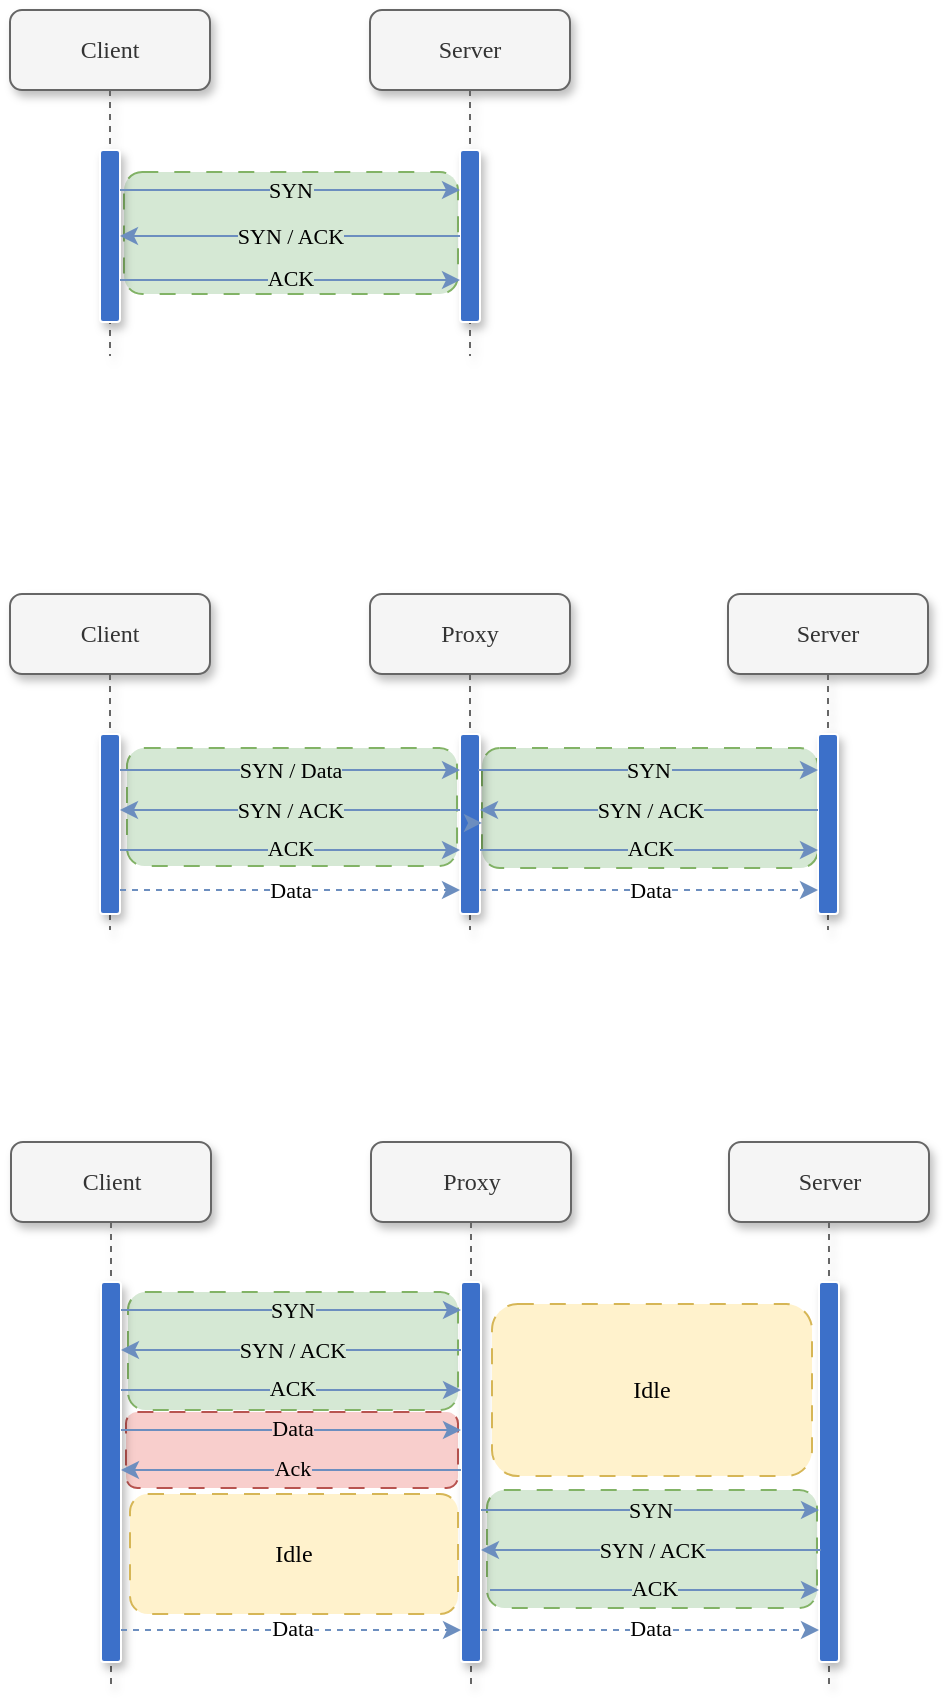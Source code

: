 <mxfile version="21.2.8" type="device">
  <diagram name="Page-1" id="2YBvvXClWsGukQMizWep">
    <mxGraphModel dx="1049" dy="945" grid="0" gridSize="10" guides="1" tooltips="1" connect="1" arrows="1" fold="1" page="1" pageScale="1" pageWidth="850" pageHeight="1100" math="0" shadow="0">
      <root>
        <mxCell id="0" />
        <mxCell id="1" parent="0" />
        <mxCell id="8sHFaO5eXkCiDOs-ooj2-11" value="&lt;font face=&quot;Times New Roman&quot;&gt;Idle&lt;/font&gt;" style="rounded=1;whiteSpace=wrap;html=1;fillColor=#d5e8d4;strokeColor=#82b366;dashed=1;dashPattern=8 8;" vertex="1" parent="1">
          <mxGeometry x="97" y="131" width="167" height="61" as="geometry" />
        </mxCell>
        <mxCell id="8sHFaO5eXkCiDOs-ooj2-8" value="&lt;font face=&quot;Times New Roman&quot;&gt;Idle&lt;/font&gt;" style="rounded=1;whiteSpace=wrap;html=1;fillColor=#d5e8d4;strokeColor=#82b366;dashed=1;dashPattern=8 8;" vertex="1" parent="1">
          <mxGeometry x="276" y="419" width="168" height="60" as="geometry" />
        </mxCell>
        <mxCell id="8sHFaO5eXkCiDOs-ooj2-7" value="&lt;font face=&quot;Times New Roman&quot;&gt;Idle&lt;/font&gt;" style="rounded=1;whiteSpace=wrap;html=1;fillColor=#d5e8d4;strokeColor=#82b366;dashed=1;dashPattern=8 8;" vertex="1" parent="1">
          <mxGeometry x="98.5" y="419" width="165" height="59" as="geometry" />
        </mxCell>
        <mxCell id="8sHFaO5eXkCiDOs-ooj2-6" value="" style="rounded=1;whiteSpace=wrap;html=1;fillColor=#f8cecc;strokeColor=#b85450;dashed=1;dashPattern=8 8;" vertex="1" parent="1">
          <mxGeometry x="98" y="751" width="166" height="38" as="geometry" />
        </mxCell>
        <mxCell id="8sHFaO5eXkCiDOs-ooj2-5" value="" style="rounded=1;whiteSpace=wrap;html=1;fillColor=#d5e8d4;strokeColor=#82b366;dashed=1;dashPattern=8 8;" vertex="1" parent="1">
          <mxGeometry x="278.5" y="790" width="165" height="59" as="geometry" />
        </mxCell>
        <mxCell id="8sHFaO5eXkCiDOs-ooj2-4" value="&lt;font face=&quot;Times New Roman&quot;&gt;Idle&lt;/font&gt;" style="rounded=1;whiteSpace=wrap;html=1;fillColor=#d5e8d4;strokeColor=#82b366;dashed=1;dashPattern=8 8;" vertex="1" parent="1">
          <mxGeometry x="99" y="691" width="165" height="59" as="geometry" />
        </mxCell>
        <mxCell id="aM9ryv3xv72pqoxQDRHE-1" value="Client" style="shape=umlLifeline;perimeter=lifelinePerimeter;whiteSpace=wrap;html=1;container=0;dropTarget=0;collapsible=0;recursiveResize=0;outlineConnect=0;portConstraint=eastwest;newEdgeStyle={&quot;edgeStyle&quot;:&quot;elbowEdgeStyle&quot;,&quot;elbow&quot;:&quot;vertical&quot;,&quot;curved&quot;:0,&quot;rounded&quot;:0};rounded=1;fontFamily=Times New Roman;fillColor=#f5f5f5;fontColor=#333333;strokeColor=#666666;shadow=1;" parent="1" vertex="1">
          <mxGeometry x="40" y="50" width="100" height="173" as="geometry" />
        </mxCell>
        <mxCell id="aM9ryv3xv72pqoxQDRHE-2" value="" style="html=1;points=[];perimeter=orthogonalPerimeter;outlineConnect=0;targetShapes=umlLifeline;portConstraint=eastwest;newEdgeStyle={&quot;edgeStyle&quot;:&quot;elbowEdgeStyle&quot;,&quot;elbow&quot;:&quot;vertical&quot;,&quot;curved&quot;:0,&quot;rounded&quot;:0};fontFamily=Times New Roman;rounded=1;fillColor=#3C70C9;strokeColor=#FFFFFF;shadow=1;" parent="aM9ryv3xv72pqoxQDRHE-1" vertex="1">
          <mxGeometry x="45" y="70" width="10" height="86" as="geometry" />
        </mxCell>
        <mxCell id="aM9ryv3xv72pqoxQDRHE-5" value="Server" style="shape=umlLifeline;perimeter=lifelinePerimeter;whiteSpace=wrap;html=1;container=0;dropTarget=0;collapsible=0;recursiveResize=0;outlineConnect=0;portConstraint=eastwest;newEdgeStyle={&quot;edgeStyle&quot;:&quot;elbowEdgeStyle&quot;,&quot;elbow&quot;:&quot;vertical&quot;,&quot;curved&quot;:0,&quot;rounded&quot;:0};rounded=1;fontFamily=Times New Roman;fillColor=#f5f5f5;fontColor=#333333;strokeColor=#666666;shadow=1;" parent="1" vertex="1">
          <mxGeometry x="220" y="50" width="100" height="173" as="geometry" />
        </mxCell>
        <mxCell id="aM9ryv3xv72pqoxQDRHE-6" value="" style="html=1;points=[];perimeter=orthogonalPerimeter;outlineConnect=0;targetShapes=umlLifeline;portConstraint=eastwest;newEdgeStyle={&quot;edgeStyle&quot;:&quot;elbowEdgeStyle&quot;,&quot;elbow&quot;:&quot;vertical&quot;,&quot;curved&quot;:0,&quot;rounded&quot;:0};fontFamily=Times New Roman;rounded=1;fillColor=#3C70C9;strokeColor=#FFFFFF;shadow=1;" parent="aM9ryv3xv72pqoxQDRHE-5" vertex="1">
          <mxGeometry x="45" y="70" width="10" height="86" as="geometry" />
        </mxCell>
        <mxCell id="SE-C65dwuXFv3KGwCvsi-4" value="" style="endArrow=classic;html=1;rounded=0;fillColor=#dae8fc;strokeColor=#6c8ebf;fontFamily=Times New Roman;" parent="1" source="aM9ryv3xv72pqoxQDRHE-2" target="aM9ryv3xv72pqoxQDRHE-6" edge="1">
          <mxGeometry width="50" height="50" relative="1" as="geometry">
            <mxPoint x="400" y="440" as="sourcePoint" />
            <mxPoint x="450" y="390" as="targetPoint" />
            <Array as="points">
              <mxPoint x="190" y="140" />
            </Array>
          </mxGeometry>
        </mxCell>
        <mxCell id="SE-C65dwuXFv3KGwCvsi-10" value="SYN" style="edgeLabel;html=1;align=center;verticalAlign=middle;resizable=0;points=[];fontFamily=Times New Roman;labelBackgroundColor=#D5E8D4;" parent="SE-C65dwuXFv3KGwCvsi-4" vertex="1" connectable="0">
          <mxGeometry x="0.377" relative="1" as="geometry">
            <mxPoint x="-32" as="offset" />
          </mxGeometry>
        </mxCell>
        <mxCell id="SE-C65dwuXFv3KGwCvsi-5" value="" style="endArrow=none;html=1;rounded=0;startArrow=classic;startFill=1;endFill=0;fillColor=#dae8fc;strokeColor=#6c8ebf;fontFamily=Times New Roman;" parent="1" source="aM9ryv3xv72pqoxQDRHE-2" target="aM9ryv3xv72pqoxQDRHE-6" edge="1">
          <mxGeometry width="50" height="50" relative="1" as="geometry">
            <mxPoint x="320" y="350" as="sourcePoint" />
            <mxPoint x="495" y="350" as="targetPoint" />
            <Array as="points">
              <mxPoint x="188" y="163" />
            </Array>
          </mxGeometry>
        </mxCell>
        <mxCell id="SE-C65dwuXFv3KGwCvsi-11" value="SYN / ACK" style="edgeLabel;html=1;align=center;verticalAlign=middle;resizable=0;points=[];fontFamily=Times New Roman;labelBackgroundColor=#D5E8D4;" parent="SE-C65dwuXFv3KGwCvsi-5" vertex="1" connectable="0">
          <mxGeometry y="-2" relative="1" as="geometry">
            <mxPoint y="-2" as="offset" />
          </mxGeometry>
        </mxCell>
        <mxCell id="SE-C65dwuXFv3KGwCvsi-6" value="" style="endArrow=classic;html=1;rounded=0;fillColor=#dae8fc;strokeColor=#6c8ebf;fontFamily=Times New Roman;" parent="1" source="aM9ryv3xv72pqoxQDRHE-2" target="aM9ryv3xv72pqoxQDRHE-6" edge="1">
          <mxGeometry width="50" height="50" relative="1" as="geometry">
            <mxPoint x="105" y="190" as="sourcePoint" />
            <mxPoint x="275" y="190" as="targetPoint" />
            <Array as="points">
              <mxPoint x="186" y="185" />
            </Array>
          </mxGeometry>
        </mxCell>
        <mxCell id="SE-C65dwuXFv3KGwCvsi-12" value="ACK" style="edgeLabel;html=1;align=center;verticalAlign=middle;resizable=0;points=[];fontFamily=Times New Roman;labelBackgroundColor=#D5E8D4;" parent="SE-C65dwuXFv3KGwCvsi-6" vertex="1" connectable="0">
          <mxGeometry x="0.212" y="1" relative="1" as="geometry">
            <mxPoint x="-18" as="offset" />
          </mxGeometry>
        </mxCell>
        <mxCell id="8D1pYLiBDK_gsXbJQpm5-11" value="Client" style="shape=umlLifeline;perimeter=lifelinePerimeter;whiteSpace=wrap;html=1;container=0;dropTarget=0;collapsible=0;recursiveResize=0;outlineConnect=0;portConstraint=eastwest;newEdgeStyle={&quot;edgeStyle&quot;:&quot;elbowEdgeStyle&quot;,&quot;elbow&quot;:&quot;vertical&quot;,&quot;curved&quot;:0,&quot;rounded&quot;:0};rounded=1;fontFamily=Times New Roman;fillColor=#f5f5f5;fontColor=#333333;strokeColor=#666666;shadow=1;" parent="1" vertex="1">
          <mxGeometry x="40" y="342" width="100" height="168" as="geometry" />
        </mxCell>
        <mxCell id="8D1pYLiBDK_gsXbJQpm5-12" value="" style="html=1;points=[];perimeter=orthogonalPerimeter;outlineConnect=0;targetShapes=umlLifeline;portConstraint=eastwest;newEdgeStyle={&quot;edgeStyle&quot;:&quot;elbowEdgeStyle&quot;,&quot;elbow&quot;:&quot;vertical&quot;,&quot;curved&quot;:0,&quot;rounded&quot;:0};fontFamily=Times New Roman;rounded=1;fillColor=#3C70C9;strokeColor=#FFFFFF;shadow=1;" parent="8D1pYLiBDK_gsXbJQpm5-11" vertex="1">
          <mxGeometry x="45" y="70" width="10" height="90" as="geometry" />
        </mxCell>
        <mxCell id="8D1pYLiBDK_gsXbJQpm5-13" value="Proxy" style="shape=umlLifeline;perimeter=lifelinePerimeter;whiteSpace=wrap;html=1;container=0;dropTarget=0;collapsible=0;recursiveResize=0;outlineConnect=0;portConstraint=eastwest;newEdgeStyle={&quot;edgeStyle&quot;:&quot;elbowEdgeStyle&quot;,&quot;elbow&quot;:&quot;vertical&quot;,&quot;curved&quot;:0,&quot;rounded&quot;:0};rounded=1;fontFamily=Times New Roman;fillColor=#f5f5f5;fontColor=#333333;strokeColor=#666666;shadow=1;" parent="1" vertex="1">
          <mxGeometry x="220" y="342" width="100" height="168" as="geometry" />
        </mxCell>
        <mxCell id="8D1pYLiBDK_gsXbJQpm5-14" value="" style="html=1;points=[];perimeter=orthogonalPerimeter;outlineConnect=0;targetShapes=umlLifeline;portConstraint=eastwest;newEdgeStyle={&quot;edgeStyle&quot;:&quot;elbowEdgeStyle&quot;,&quot;elbow&quot;:&quot;vertical&quot;,&quot;curved&quot;:0,&quot;rounded&quot;:0};fontFamily=Times New Roman;rounded=1;fillColor=#3C70C9;strokeColor=#FFFFFF;shadow=1;" parent="8D1pYLiBDK_gsXbJQpm5-13" vertex="1">
          <mxGeometry x="45" y="70" width="10" height="90" as="geometry" />
        </mxCell>
        <mxCell id="8D1pYLiBDK_gsXbJQpm5-15" value="" style="endArrow=classic;html=1;rounded=0;fillColor=#dae8fc;strokeColor=#6c8ebf;fontFamily=Times New Roman;" parent="1" source="8D1pYLiBDK_gsXbJQpm5-12" target="8D1pYLiBDK_gsXbJQpm5-14" edge="1">
          <mxGeometry width="50" height="50" relative="1" as="geometry">
            <mxPoint x="400" y="732" as="sourcePoint" />
            <mxPoint x="450" y="682" as="targetPoint" />
            <Array as="points">
              <mxPoint x="190" y="430" />
            </Array>
          </mxGeometry>
        </mxCell>
        <mxCell id="8D1pYLiBDK_gsXbJQpm5-16" value="SYN / &lt;span style=&quot;&quot;&gt;Data&lt;/span&gt;" style="edgeLabel;html=1;align=center;verticalAlign=middle;resizable=0;points=[];fontFamily=Times New Roman;labelBackgroundColor=#D5E8D4;" parent="8D1pYLiBDK_gsXbJQpm5-15" vertex="1" connectable="0">
          <mxGeometry x="0.377" relative="1" as="geometry">
            <mxPoint x="-32" as="offset" />
          </mxGeometry>
        </mxCell>
        <mxCell id="8D1pYLiBDK_gsXbJQpm5-17" value="" style="endArrow=none;html=1;rounded=0;startArrow=classic;startFill=1;endFill=0;fillColor=#dae8fc;strokeColor=#6c8ebf;fontFamily=Times New Roman;" parent="1" source="8D1pYLiBDK_gsXbJQpm5-12" target="8D1pYLiBDK_gsXbJQpm5-14" edge="1">
          <mxGeometry width="50" height="50" relative="1" as="geometry">
            <mxPoint x="320" y="642" as="sourcePoint" />
            <mxPoint x="495" y="642" as="targetPoint" />
            <Array as="points">
              <mxPoint x="190" y="450" />
            </Array>
          </mxGeometry>
        </mxCell>
        <mxCell id="8D1pYLiBDK_gsXbJQpm5-18" value="SYN / ACK" style="edgeLabel;html=1;align=center;verticalAlign=middle;resizable=0;points=[];fontFamily=Times New Roman;labelBackgroundColor=#D5E8D4;" parent="8D1pYLiBDK_gsXbJQpm5-17" vertex="1" connectable="0">
          <mxGeometry y="-2" relative="1" as="geometry">
            <mxPoint y="-2" as="offset" />
          </mxGeometry>
        </mxCell>
        <mxCell id="8D1pYLiBDK_gsXbJQpm5-19" value="" style="endArrow=classic;html=1;rounded=0;fillColor=#dae8fc;strokeColor=#6c8ebf;fontFamily=Times New Roman;" parent="1" source="8D1pYLiBDK_gsXbJQpm5-12" target="8D1pYLiBDK_gsXbJQpm5-14" edge="1">
          <mxGeometry width="50" height="50" relative="1" as="geometry">
            <mxPoint x="105" y="482" as="sourcePoint" />
            <mxPoint x="275" y="482" as="targetPoint" />
            <Array as="points">
              <mxPoint x="180" y="470" />
            </Array>
          </mxGeometry>
        </mxCell>
        <mxCell id="8D1pYLiBDK_gsXbJQpm5-20" value="ACK" style="edgeLabel;html=1;align=center;verticalAlign=middle;resizable=0;points=[];fontFamily=Times New Roman;labelBackgroundColor=#D5E8D4;" parent="8D1pYLiBDK_gsXbJQpm5-19" vertex="1" connectable="0">
          <mxGeometry x="0.212" y="1" relative="1" as="geometry">
            <mxPoint x="-18" as="offset" />
          </mxGeometry>
        </mxCell>
        <mxCell id="8D1pYLiBDK_gsXbJQpm5-47" value="Server" style="shape=umlLifeline;perimeter=lifelinePerimeter;whiteSpace=wrap;html=1;container=0;dropTarget=0;collapsible=0;recursiveResize=0;outlineConnect=0;portConstraint=eastwest;newEdgeStyle={&quot;edgeStyle&quot;:&quot;elbowEdgeStyle&quot;,&quot;elbow&quot;:&quot;vertical&quot;,&quot;curved&quot;:0,&quot;rounded&quot;:0};rounded=1;fontFamily=Times New Roman;fillColor=#f5f5f5;fontColor=#333333;strokeColor=#666666;shadow=1;" parent="1" vertex="1">
          <mxGeometry x="399" y="342" width="100" height="168" as="geometry" />
        </mxCell>
        <mxCell id="8D1pYLiBDK_gsXbJQpm5-48" value="" style="html=1;points=[];perimeter=orthogonalPerimeter;outlineConnect=0;targetShapes=umlLifeline;portConstraint=eastwest;newEdgeStyle={&quot;edgeStyle&quot;:&quot;elbowEdgeStyle&quot;,&quot;elbow&quot;:&quot;vertical&quot;,&quot;curved&quot;:0,&quot;rounded&quot;:0};fontFamily=Times New Roman;rounded=1;fillColor=#3C70C9;strokeColor=#FFFFFF;shadow=1;" parent="8D1pYLiBDK_gsXbJQpm5-47" vertex="1">
          <mxGeometry x="45" y="70" width="10" height="90" as="geometry" />
        </mxCell>
        <mxCell id="8D1pYLiBDK_gsXbJQpm5-49" value="" style="endArrow=classic;html=1;rounded=0;fillColor=#dae8fc;strokeColor=#6c8ebf;fontFamily=Times New Roman;" parent="1" target="8D1pYLiBDK_gsXbJQpm5-48" edge="1">
          <mxGeometry width="50" height="50" relative="1" as="geometry">
            <mxPoint x="274" y="430" as="sourcePoint" />
            <mxPoint x="629" y="682" as="targetPoint" />
            <Array as="points">
              <mxPoint x="369" y="430" />
            </Array>
          </mxGeometry>
        </mxCell>
        <mxCell id="8D1pYLiBDK_gsXbJQpm5-50" value="SYN" style="edgeLabel;html=1;align=center;verticalAlign=middle;resizable=0;points=[];fontFamily=Times New Roman;labelBackgroundColor=#D5E8D4;" parent="8D1pYLiBDK_gsXbJQpm5-49" vertex="1" connectable="0">
          <mxGeometry x="0.377" relative="1" as="geometry">
            <mxPoint x="-32" as="offset" />
          </mxGeometry>
        </mxCell>
        <mxCell id="8D1pYLiBDK_gsXbJQpm5-51" value="" style="endArrow=none;html=1;rounded=0;startArrow=classic;startFill=1;endFill=0;fillColor=#dae8fc;strokeColor=#6c8ebf;fontFamily=Times New Roman;" parent="1" source="8D1pYLiBDK_gsXbJQpm5-14" target="8D1pYLiBDK_gsXbJQpm5-48" edge="1">
          <mxGeometry width="50" height="50" relative="1" as="geometry">
            <mxPoint x="274" y="472" as="sourcePoint" />
            <mxPoint x="674" y="642" as="targetPoint" />
            <Array as="points">
              <mxPoint x="370" y="450" />
            </Array>
          </mxGeometry>
        </mxCell>
        <mxCell id="8D1pYLiBDK_gsXbJQpm5-52" value="SYN / ACK" style="edgeLabel;html=1;align=center;verticalAlign=middle;resizable=0;points=[];fontFamily=Times New Roman;labelBackgroundColor=#D5E8D4;" parent="8D1pYLiBDK_gsXbJQpm5-51" vertex="1" connectable="0">
          <mxGeometry y="-2" relative="1" as="geometry">
            <mxPoint y="-2" as="offset" />
          </mxGeometry>
        </mxCell>
        <mxCell id="8D1pYLiBDK_gsXbJQpm5-53" value="" style="endArrow=classic;html=1;rounded=0;fillColor=#dae8fc;strokeColor=#6c8ebf;fontFamily=Times New Roman;" parent="1" source="8D1pYLiBDK_gsXbJQpm5-14" target="8D1pYLiBDK_gsXbJQpm5-48" edge="1">
          <mxGeometry width="50" height="50" relative="1" as="geometry">
            <mxPoint x="274" y="512" as="sourcePoint" />
            <mxPoint x="454" y="482" as="targetPoint" />
            <Array as="points">
              <mxPoint x="360" y="470" />
            </Array>
          </mxGeometry>
        </mxCell>
        <mxCell id="8D1pYLiBDK_gsXbJQpm5-54" value="ACK" style="edgeLabel;html=1;align=center;verticalAlign=middle;resizable=0;points=[];fontFamily=Times New Roman;labelBackgroundColor=#D5E8D4;" parent="8D1pYLiBDK_gsXbJQpm5-53" vertex="1" connectable="0">
          <mxGeometry x="0.212" y="1" relative="1" as="geometry">
            <mxPoint x="-18" as="offset" />
          </mxGeometry>
        </mxCell>
        <mxCell id="8D1pYLiBDK_gsXbJQpm5-55" value="Client" style="shape=umlLifeline;perimeter=lifelinePerimeter;whiteSpace=wrap;html=1;container=0;dropTarget=0;collapsible=0;recursiveResize=0;outlineConnect=0;portConstraint=eastwest;newEdgeStyle={&quot;edgeStyle&quot;:&quot;elbowEdgeStyle&quot;,&quot;elbow&quot;:&quot;vertical&quot;,&quot;curved&quot;:0,&quot;rounded&quot;:0};rounded=1;fontFamily=Times New Roman;fillColor=#f5f5f5;fontColor=#333333;strokeColor=#666666;shadow=1;" parent="1" vertex="1">
          <mxGeometry x="40.5" y="616" width="100" height="274" as="geometry" />
        </mxCell>
        <mxCell id="8D1pYLiBDK_gsXbJQpm5-56" value="" style="html=1;points=[];perimeter=orthogonalPerimeter;outlineConnect=0;targetShapes=umlLifeline;portConstraint=eastwest;newEdgeStyle={&quot;edgeStyle&quot;:&quot;elbowEdgeStyle&quot;,&quot;elbow&quot;:&quot;vertical&quot;,&quot;curved&quot;:0,&quot;rounded&quot;:0};fontFamily=Times New Roman;rounded=1;fillColor=#3C70C9;strokeColor=#FFFFFF;shadow=1;" parent="8D1pYLiBDK_gsXbJQpm5-55" vertex="1">
          <mxGeometry x="45" y="70" width="10" height="190" as="geometry" />
        </mxCell>
        <mxCell id="8D1pYLiBDK_gsXbJQpm5-57" value="Proxy" style="shape=umlLifeline;perimeter=lifelinePerimeter;whiteSpace=wrap;html=1;container=0;dropTarget=0;collapsible=0;recursiveResize=0;outlineConnect=0;portConstraint=eastwest;newEdgeStyle={&quot;edgeStyle&quot;:&quot;elbowEdgeStyle&quot;,&quot;elbow&quot;:&quot;vertical&quot;,&quot;curved&quot;:0,&quot;rounded&quot;:0};rounded=1;fontFamily=Times New Roman;fillColor=#f5f5f5;fontColor=#333333;strokeColor=#666666;shadow=1;" parent="1" vertex="1">
          <mxGeometry x="220.5" y="616" width="100" height="274" as="geometry" />
        </mxCell>
        <mxCell id="8D1pYLiBDK_gsXbJQpm5-58" value="" style="html=1;points=[];perimeter=orthogonalPerimeter;outlineConnect=0;targetShapes=umlLifeline;portConstraint=eastwest;newEdgeStyle={&quot;edgeStyle&quot;:&quot;elbowEdgeStyle&quot;,&quot;elbow&quot;:&quot;vertical&quot;,&quot;curved&quot;:0,&quot;rounded&quot;:0};fontFamily=Times New Roman;rounded=1;fillColor=#3C70C9;strokeColor=#FFFFFF;shadow=1;" parent="8D1pYLiBDK_gsXbJQpm5-57" vertex="1">
          <mxGeometry x="45" y="70" width="10" height="190" as="geometry" />
        </mxCell>
        <mxCell id="8D1pYLiBDK_gsXbJQpm5-59" value="" style="endArrow=classic;html=1;rounded=0;fillColor=#dae8fc;strokeColor=#6c8ebf;fontFamily=Times New Roman;" parent="1" source="8D1pYLiBDK_gsXbJQpm5-56" target="8D1pYLiBDK_gsXbJQpm5-58" edge="1">
          <mxGeometry width="50" height="50" relative="1" as="geometry">
            <mxPoint x="400.5" y="1006" as="sourcePoint" />
            <mxPoint x="450.5" y="956" as="targetPoint" />
            <Array as="points">
              <mxPoint x="190" y="700" />
            </Array>
          </mxGeometry>
        </mxCell>
        <mxCell id="8D1pYLiBDK_gsXbJQpm5-60" value="SYN" style="edgeLabel;html=1;align=center;verticalAlign=middle;resizable=0;points=[];fontFamily=Times New Roman;labelBackgroundColor=#D5E8D4;" parent="8D1pYLiBDK_gsXbJQpm5-59" vertex="1" connectable="0">
          <mxGeometry x="0.377" relative="1" as="geometry">
            <mxPoint x="-32" as="offset" />
          </mxGeometry>
        </mxCell>
        <mxCell id="8D1pYLiBDK_gsXbJQpm5-61" value="" style="endArrow=none;html=1;rounded=0;startArrow=classic;startFill=1;endFill=0;fillColor=#dae8fc;strokeColor=#6c8ebf;fontFamily=Times New Roman;" parent="1" source="8D1pYLiBDK_gsXbJQpm5-56" target="8D1pYLiBDK_gsXbJQpm5-58" edge="1">
          <mxGeometry width="50" height="50" relative="1" as="geometry">
            <mxPoint x="320.5" y="916" as="sourcePoint" />
            <mxPoint x="495.5" y="916" as="targetPoint" />
            <Array as="points">
              <mxPoint x="190" y="720" />
            </Array>
          </mxGeometry>
        </mxCell>
        <mxCell id="8D1pYLiBDK_gsXbJQpm5-62" value="SYN / ACK" style="edgeLabel;html=1;align=center;verticalAlign=middle;resizable=0;points=[];fontFamily=Times New Roman;labelBackgroundColor=#D5E8D4;" parent="8D1pYLiBDK_gsXbJQpm5-61" vertex="1" connectable="0">
          <mxGeometry y="-2" relative="1" as="geometry">
            <mxPoint y="-2" as="offset" />
          </mxGeometry>
        </mxCell>
        <mxCell id="8D1pYLiBDK_gsXbJQpm5-63" value="" style="endArrow=classic;html=1;rounded=0;fillColor=#dae8fc;strokeColor=#6c8ebf;fontFamily=Times New Roman;" parent="1" source="8D1pYLiBDK_gsXbJQpm5-56" target="8D1pYLiBDK_gsXbJQpm5-58" edge="1">
          <mxGeometry width="50" height="50" relative="1" as="geometry">
            <mxPoint x="105.5" y="756" as="sourcePoint" />
            <mxPoint x="275.5" y="756" as="targetPoint" />
            <Array as="points">
              <mxPoint x="190" y="740" />
            </Array>
          </mxGeometry>
        </mxCell>
        <mxCell id="8D1pYLiBDK_gsXbJQpm5-64" value="ACK" style="edgeLabel;html=1;align=center;verticalAlign=middle;resizable=0;points=[];fontFamily=Times New Roman;labelBackgroundColor=#D5E8D4;" parent="8D1pYLiBDK_gsXbJQpm5-63" vertex="1" connectable="0">
          <mxGeometry x="0.212" y="1" relative="1" as="geometry">
            <mxPoint x="-18" as="offset" />
          </mxGeometry>
        </mxCell>
        <mxCell id="8D1pYLiBDK_gsXbJQpm5-65" value="Server" style="shape=umlLifeline;perimeter=lifelinePerimeter;whiteSpace=wrap;html=1;container=0;dropTarget=0;collapsible=0;recursiveResize=0;outlineConnect=0;portConstraint=eastwest;newEdgeStyle={&quot;edgeStyle&quot;:&quot;elbowEdgeStyle&quot;,&quot;elbow&quot;:&quot;vertical&quot;,&quot;curved&quot;:0,&quot;rounded&quot;:0};rounded=1;fontFamily=Times New Roman;fillColor=#f5f5f5;fontColor=#333333;strokeColor=#666666;shadow=1;" parent="1" vertex="1">
          <mxGeometry x="399.5" y="616" width="100" height="274" as="geometry" />
        </mxCell>
        <mxCell id="8D1pYLiBDK_gsXbJQpm5-66" value="" style="html=1;points=[];perimeter=orthogonalPerimeter;outlineConnect=0;targetShapes=umlLifeline;portConstraint=eastwest;newEdgeStyle={&quot;edgeStyle&quot;:&quot;elbowEdgeStyle&quot;,&quot;elbow&quot;:&quot;vertical&quot;,&quot;curved&quot;:0,&quot;rounded&quot;:0};fontFamily=Times New Roman;rounded=1;fillColor=#3C70C9;strokeColor=#FFFFFF;shadow=1;" parent="8D1pYLiBDK_gsXbJQpm5-65" vertex="1">
          <mxGeometry x="45" y="70" width="10" height="190" as="geometry" />
        </mxCell>
        <mxCell id="8D1pYLiBDK_gsXbJQpm5-67" value="" style="endArrow=classic;html=1;rounded=0;fillColor=#dae8fc;strokeColor=#6c8ebf;fontFamily=Times New Roman;" parent="1" source="8D1pYLiBDK_gsXbJQpm5-58" target="8D1pYLiBDK_gsXbJQpm5-66" edge="1">
          <mxGeometry width="50" height="50" relative="1" as="geometry">
            <mxPoint x="280" y="800" as="sourcePoint" />
            <mxPoint x="450" y="800" as="targetPoint" />
            <Array as="points">
              <mxPoint x="360" y="800" />
            </Array>
          </mxGeometry>
        </mxCell>
        <mxCell id="8D1pYLiBDK_gsXbJQpm5-68" value="SYN" style="edgeLabel;html=1;align=center;verticalAlign=middle;resizable=0;points=[];fontFamily=Times New Roman;labelBackgroundColor=#D5E8D4;" parent="8D1pYLiBDK_gsXbJQpm5-67" vertex="1" connectable="0">
          <mxGeometry x="0.377" relative="1" as="geometry">
            <mxPoint x="-32" as="offset" />
          </mxGeometry>
        </mxCell>
        <mxCell id="8D1pYLiBDK_gsXbJQpm5-69" value="" style="endArrow=none;html=1;rounded=0;startArrow=classic;startFill=1;endFill=0;fillColor=#dae8fc;strokeColor=#6c8ebf;fontFamily=Times New Roman;" parent="1" edge="1">
          <mxGeometry width="50" height="50" relative="1" as="geometry">
            <mxPoint x="275.5" y="820" as="sourcePoint" />
            <mxPoint x="445.5" y="820" as="targetPoint" />
            <Array as="points">
              <mxPoint x="370.5" y="820" />
            </Array>
          </mxGeometry>
        </mxCell>
        <mxCell id="8D1pYLiBDK_gsXbJQpm5-70" value="SYN / ACK" style="edgeLabel;html=1;align=center;verticalAlign=middle;resizable=0;points=[];fontFamily=Times New Roman;labelBackgroundColor=#D5E8D4;" parent="8D1pYLiBDK_gsXbJQpm5-69" vertex="1" connectable="0">
          <mxGeometry y="-2" relative="1" as="geometry">
            <mxPoint y="-2" as="offset" />
          </mxGeometry>
        </mxCell>
        <mxCell id="8D1pYLiBDK_gsXbJQpm5-71" value="" style="endArrow=classic;html=1;rounded=0;fillColor=#dae8fc;strokeColor=#6c8ebf;fontFamily=Times New Roman;" parent="1" target="8D1pYLiBDK_gsXbJQpm5-66" edge="1">
          <mxGeometry width="50" height="50" relative="1" as="geometry">
            <mxPoint x="280" y="840" as="sourcePoint" />
            <mxPoint x="450" y="840" as="targetPoint" />
            <Array as="points">
              <mxPoint x="365" y="840" />
            </Array>
          </mxGeometry>
        </mxCell>
        <mxCell id="8D1pYLiBDK_gsXbJQpm5-72" value="ACK" style="edgeLabel;html=1;align=center;verticalAlign=middle;resizable=0;points=[];fontFamily=Times New Roman;labelBackgroundColor=#D5E8D4;" parent="8D1pYLiBDK_gsXbJQpm5-71" vertex="1" connectable="0">
          <mxGeometry x="0.212" y="1" relative="1" as="geometry">
            <mxPoint x="-18" as="offset" />
          </mxGeometry>
        </mxCell>
        <mxCell id="8D1pYLiBDK_gsXbJQpm5-81" value="" style="endArrow=classic;html=1;rounded=0;fillColor=#dae8fc;strokeColor=#6c8ebf;fontFamily=Times New Roman;" parent="1" source="8D1pYLiBDK_gsXbJQpm5-56" target="8D1pYLiBDK_gsXbJQpm5-58" edge="1">
          <mxGeometry width="50" height="50" relative="1" as="geometry">
            <mxPoint x="100" y="830" as="sourcePoint" />
            <mxPoint x="270" y="830" as="targetPoint" />
            <Array as="points">
              <mxPoint x="200" y="760" />
            </Array>
          </mxGeometry>
        </mxCell>
        <mxCell id="8D1pYLiBDK_gsXbJQpm5-82" value="Data" style="edgeLabel;html=1;align=center;verticalAlign=middle;resizable=0;points=[];fontFamily=Times New Roman;labelBackgroundColor=#F8CECC;" parent="8D1pYLiBDK_gsXbJQpm5-81" vertex="1" connectable="0">
          <mxGeometry x="0.212" y="1" relative="1" as="geometry">
            <mxPoint x="-18" as="offset" />
          </mxGeometry>
        </mxCell>
        <mxCell id="8D1pYLiBDK_gsXbJQpm5-83" value="" style="endArrow=none;html=1;rounded=0;fillColor=#dae8fc;strokeColor=#6c8ebf;fontFamily=Times New Roman;startArrow=classic;startFill=1;endFill=0;" parent="1" source="8D1pYLiBDK_gsXbJQpm5-56" target="8D1pYLiBDK_gsXbJQpm5-58" edge="1">
          <mxGeometry width="50" height="50" relative="1" as="geometry">
            <mxPoint x="106" y="830" as="sourcePoint" />
            <mxPoint x="276" y="830" as="targetPoint" />
            <Array as="points">
              <mxPoint x="210" y="780" />
            </Array>
          </mxGeometry>
        </mxCell>
        <mxCell id="8D1pYLiBDK_gsXbJQpm5-84" value="Ack" style="edgeLabel;html=1;align=center;verticalAlign=middle;resizable=0;points=[];fontFamily=Times New Roman;labelBackgroundColor=#F8CECC;" parent="8D1pYLiBDK_gsXbJQpm5-83" vertex="1" connectable="0">
          <mxGeometry x="0.212" y="1" relative="1" as="geometry">
            <mxPoint x="-18" as="offset" />
          </mxGeometry>
        </mxCell>
        <mxCell id="8D1pYLiBDK_gsXbJQpm5-85" value="" style="endArrow=classic;html=1;rounded=0;fillColor=#dae8fc;strokeColor=#6c8ebf;fontFamily=Times New Roman;dashed=1;" parent="1" source="8D1pYLiBDK_gsXbJQpm5-12" target="8D1pYLiBDK_gsXbJQpm5-14" edge="1">
          <mxGeometry width="50" height="50" relative="1" as="geometry">
            <mxPoint x="100" y="490" as="sourcePoint" />
            <mxPoint x="270" y="490" as="targetPoint" />
            <Array as="points">
              <mxPoint x="195" y="490" />
            </Array>
          </mxGeometry>
        </mxCell>
        <mxCell id="8D1pYLiBDK_gsXbJQpm5-86" value="Data" style="edgeLabel;html=1;align=center;verticalAlign=middle;resizable=0;points=[];fontFamily=Times New Roman;" parent="8D1pYLiBDK_gsXbJQpm5-85" vertex="1" connectable="0">
          <mxGeometry x="0.377" relative="1" as="geometry">
            <mxPoint x="-32" as="offset" />
          </mxGeometry>
        </mxCell>
        <mxCell id="8D1pYLiBDK_gsXbJQpm5-87" value="" style="endArrow=classic;html=1;rounded=0;fillColor=#dae8fc;strokeColor=#6c8ebf;fontFamily=Times New Roman;dashed=1;" parent="1" source="8D1pYLiBDK_gsXbJQpm5-14" target="8D1pYLiBDK_gsXbJQpm5-48" edge="1">
          <mxGeometry width="50" height="50" relative="1" as="geometry">
            <mxPoint x="280" y="490" as="sourcePoint" />
            <mxPoint x="440" y="490" as="targetPoint" />
            <Array as="points">
              <mxPoint x="380" y="490" />
            </Array>
          </mxGeometry>
        </mxCell>
        <mxCell id="8D1pYLiBDK_gsXbJQpm5-88" value="Data" style="edgeLabel;html=1;align=center;verticalAlign=middle;resizable=0;points=[];fontFamily=Times New Roman;" parent="8D1pYLiBDK_gsXbJQpm5-87" vertex="1" connectable="0">
          <mxGeometry x="0.377" relative="1" as="geometry">
            <mxPoint x="-32" as="offset" />
          </mxGeometry>
        </mxCell>
        <mxCell id="8D1pYLiBDK_gsXbJQpm5-89" value="" style="endArrow=classic;html=1;rounded=0;fillColor=#dae8fc;strokeColor=#6c8ebf;fontFamily=Times New Roman;dashed=1;" parent="1" source="8D1pYLiBDK_gsXbJQpm5-56" target="8D1pYLiBDK_gsXbJQpm5-58" edge="1">
          <mxGeometry width="50" height="50" relative="1" as="geometry">
            <mxPoint x="106" y="770" as="sourcePoint" />
            <mxPoint x="276" y="770" as="targetPoint" />
            <Array as="points">
              <mxPoint x="210" y="860" />
            </Array>
          </mxGeometry>
        </mxCell>
        <mxCell id="8D1pYLiBDK_gsXbJQpm5-90" value="Data" style="edgeLabel;html=1;align=center;verticalAlign=middle;resizable=0;points=[];fontFamily=Times New Roman;" parent="8D1pYLiBDK_gsXbJQpm5-89" vertex="1" connectable="0">
          <mxGeometry x="0.212" y="1" relative="1" as="geometry">
            <mxPoint x="-18" as="offset" />
          </mxGeometry>
        </mxCell>
        <mxCell id="8D1pYLiBDK_gsXbJQpm5-91" value="" style="endArrow=classic;html=1;rounded=0;fillColor=#dae8fc;strokeColor=#6c8ebf;fontFamily=Times New Roman;dashed=1;" parent="1" source="8D1pYLiBDK_gsXbJQpm5-58" target="8D1pYLiBDK_gsXbJQpm5-66" edge="1">
          <mxGeometry width="50" height="50" relative="1" as="geometry">
            <mxPoint x="280" y="860" as="sourcePoint" />
            <mxPoint x="450" y="860" as="targetPoint" />
            <Array as="points">
              <mxPoint x="394" y="860" />
            </Array>
          </mxGeometry>
        </mxCell>
        <mxCell id="8D1pYLiBDK_gsXbJQpm5-92" value="Data" style="edgeLabel;html=1;align=center;verticalAlign=middle;resizable=0;points=[];fontFamily=Times New Roman;" parent="8D1pYLiBDK_gsXbJQpm5-91" vertex="1" connectable="0">
          <mxGeometry x="0.212" y="1" relative="1" as="geometry">
            <mxPoint x="-18" as="offset" />
          </mxGeometry>
        </mxCell>
        <mxCell id="8sHFaO5eXkCiDOs-ooj2-2" value="&lt;font face=&quot;Times New Roman&quot;&gt;Idle&lt;/font&gt;" style="rounded=1;whiteSpace=wrap;html=1;fillColor=#fff2cc;strokeColor=#d6b656;dashed=1;dashPattern=8 8;" vertex="1" parent="1">
          <mxGeometry x="281" y="697" width="160" height="86" as="geometry" />
        </mxCell>
        <mxCell id="8sHFaO5eXkCiDOs-ooj2-3" value="&lt;font face=&quot;Times New Roman&quot;&gt;Idle&lt;/font&gt;" style="rounded=1;whiteSpace=wrap;html=1;fillColor=#fff2cc;strokeColor=#d6b656;dashed=1;dashPattern=8 8;" vertex="1" parent="1">
          <mxGeometry x="100" y="792" width="164" height="60" as="geometry" />
        </mxCell>
        <mxCell id="8sHFaO5eXkCiDOs-ooj2-9" value="" style="endArrow=classic;html=1;rounded=0;fillColor=#dae8fc;strokeColor=#6c8ebf;fontFamily=Times New Roman;" edge="1" parent="1" source="8D1pYLiBDK_gsXbJQpm5-14" target="8sHFaO5eXkCiDOs-ooj2-8">
          <mxGeometry width="50" height="50" relative="1" as="geometry">
            <mxPoint x="275" y="470" as="sourcePoint" />
            <mxPoint x="444" y="470" as="targetPoint" />
            <Array as="points" />
          </mxGeometry>
        </mxCell>
      </root>
    </mxGraphModel>
  </diagram>
</mxfile>
